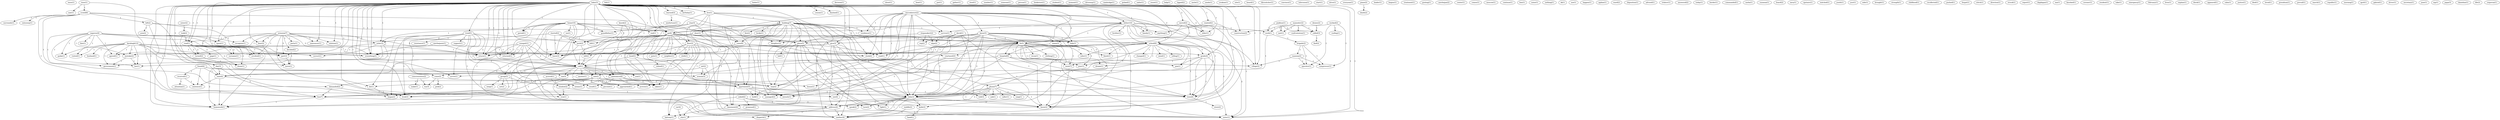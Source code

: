 digraph G {
  warn [ label="warn(1)" ];
  home [ label="home(10)" ];
  isn [ label="isn(1)" ];
  go [ label="go(8)" ];
  grandfather [ label="grandfather(1)" ];
  end [ label="end(1)" ];
  period [ label="period(1)" ];
  group [ label="group(3)" ];
  order [ label="order(3)" ];
  time [ label="time(4)" ];
  address [ label="address(4)" ];
  school [ label="school(9)" ];
  dispatch [ label="dispatch(1)" ];
  leave [ label="leave(3)" ];
  homework [ label="homework(1)" ];
  clock [ label="clock(4)" ];
  felt [ label="felt(1)" ];
  badar [ label="badar(1)" ];
  decision [ label="decision(1)" ];
  knock [ label="knock(2)" ];
  push [ label="push(2)" ];
  tell [ label="tell(2)" ];
  shout [ label="shout(1)" ];
  beat [ label="beat(1)" ];
  baku [ label="baku(8)" ];
  learned [ label="learned(3)" ];
  live [ label="live(1)" ];
  moved [ label="moved(2)" ];
  call [ label="call(4)" ];
  read [ label="read(3)" ];
  wanted [ label="wanted(2)" ];
  father [ label="father(10)" ];
  give [ label="give(3)" ];
  birthday [ label="birthday(1)" ];
  part [ label="part(3)" ];
  tried [ label="tried(5)" ];
  come [ label="come(2)" ];
  solution [ label="solution(1)" ];
  day [ label="day(3)" ];
  elder [ label="elder(1)" ];
  arrive [ label="arrive(1)" ];
  read [ label="read(1)" ];
  announcer [ label="announcer(1)" ];
  cousin [ label="cousin(1)" ];
  ambulance [ label="ambulance(6)" ];
  hear [ label="hear(2)" ];
  th [ label="th(5)" ];
  hospital [ label="hospital(9)" ];
  finished [ label="finished(1)" ];
  bus [ label="bus(7)" ];
  construction [ label="construction(2)" ];
  grade [ label="grade(4)" ];
  family [ label="family(1)" ];
  spent [ label="spent(1)" ];
  came [ label="came(6)" ];
  town [ label="town(6)" ];
  enter [ label="enter(1)" ];
  revolted [ label="revolted(1)" ];
  everything [ label="everything(3)" ];
  lived [ label="lived(3)" ];
  village [ label="village(2)" ];
  returned [ label="returned(1)" ];
  mother [ label="mother(4)" ];
  return [ label="return(1)" ];
  call [ label="call(1)" ];
  put [ label="put(1)" ];
  gather [ label="gather(1)" ];
  microdistrict [ label="microdistrict(2)" ];
  knew [ label="knew(5)" ];
  hide [ label="hide(1)" ];
  residence [ label="residence(1)" ];
  place [ label="place(5)" ];
  survive [ label="survive(1)" ];
  way [ label="way(2)" ];
  didn [ label="didn(3)" ];
  road [ label="road(1)" ];
  know [ label="know(2)" ];
  didn [ label="didn(3)" ];
  hold [ label="hold(1)" ];
  miracle [ label="miracle(1)" ];
  managed [ label="managed(2)" ];
  steel [ label="steel(1)" ];
  number [ label="number(1)" ];
  daughter [ label="daughter(2)" ];
  misfortune [ label="misfortune(1)" ];
  rises [ label="rises(1)" ];
  crowd [ label="crowd(8)" ];
  saw [ label="saw(1)" ];
  building [ label="building(7)" ];
  floor [ label="floor(2)" ];
  basement [ label="basement(4)" ];
  balcony [ label="balcony(1)" ];
  someone [ label="someone(1)" ];
  name [ label="name(3)" ];
  phone [ label="phone(7)" ];
  knife [ label="knife(3)" ];
  person [ label="person(1)" ];
  bookstore [ label="bookstore(1)" ];
  student [ label="student(1)" ];
  moment [ label="moment(1)" ];
  driveway [ label="driveway(1)" ];
  cambridge [ label="cambridge(1)" ];
  picked [ label="picked(1)" ];
  sailor [ label="sailor(1)" ];
  entryway [ label="entryway(1)" ];
  left [ label="left(2)" ];
  ran [ label="ran(3)" ];
  surrounds [ label="surrounds(1)" ];
  demanded [ label="demanded(2)" ];
  resist [ label="resist(1)" ];
  found [ label="found(4)" ];
  received [ label="received(1)" ];
  sentence [ label="sentence(1)" ];
  woman [ label="woman(3)" ];
  courtyard [ label="courtyard(3)" ];
  help [ label="help(1)" ];
  car [ label="car(4)" ];
  city [ label="city(1)" ];
  tipped [ label="tipped(2)" ];
  work [ label="work(1)" ];
  brigade [ label="brigade(2)" ];
  one [ label="one(2)" ];
  uncle [ label="uncle(1)" ];
  sends [ label="sends(1)" ];
  sister [ label="sister(2)" ];
  took [ label="took(2)" ];
  avakian [ label="avakian(1)" ];
  arm [ label="arm(2)" ];
  site [ label="site(1)" ];
  heard [ label="heard(1)" ];
  son [ label="son(1)" ];
  answer [ label="answer(1)" ];
  apartment [ label="apartment(5)" ];
  arrives [ label="arrives(1)" ];
  takes [ label="takes(1)" ];
  page [ label="page(1)" ];
  turned [ label="turned(2)" ];
  surname [ label="surname(1)" ];
  doom [ label="doom(1)" ];
  mamma [ label="mamma(2)" ];
  compressor [ label="compressor(1)" ];
  operator [ label="operator(1)" ];
  khrushchev [ label="khrushchev(1)" ];
  anything [ label="anything(1)" ];
  brother [ label="brother(1)" ];
  told [ label="told(3)" ];
  work [ label="work(1)" ];
  broke [ label="broke(1)" ];
  fire [ label="fire(2)" ];
  door [ label="door(3)" ];
  convince [ label="convince(1)" ];
  television [ label="television(1)" ];
  fell [ label="fell(1)" ];
  head [ label="head(3)" ];
  cloth [ label="cloth(1)" ];
  puts [ label="puts(1)" ];
  neighbor [ label="neighbor(1)" ];
  stay [ label="stay(3)" ];
  sat [ label="sat(2)" ];
  start [ label="start(1)" ];
  drive [ label="drive(1)" ];
  everyone [ label="everyone(1)" ];
  david [ label="david(1)" ];
  org [ label="org(2)" ];
  sdpa [ label="sdpa(2)" ];
  started [ label="started(2)" ];
  piano [ label="piano(2)" ];
  death [ label="death(2)" ];
  armenia [ label="armenia(7)" ];
  recognize [ label="recognize(1)" ];
  decided [ label="decided(2)" ];
  party [ label="party(1)" ];
  move [ label="move(1)" ];
  agreed [ label="agreed(1)" ];
  nagorno [ label="nagorno(4)" ];
  fate [ label="fate(1)" ];
  correct [ label="correct(1)" ];
  mistake [ label="mistake(2)" ];
  visited [ label="visited(1)" ];
  spoke [ label="spoke(1)" ];
  lies [ label="lies(1)" ];
  government [ label="government(1)" ];
  leader [ label="leader(1)" ];
  stepanakert [ label="stepanakert(2)" ];
  begins [ label="begins(1)" ];
  treatment [ label="treatment(1)" ];
  grating [ label="grating(1)" ];
  azerbaijan [ label="azerbaijan(2)" ];
  arrived [ label="arrived(1)" ];
  result [ label="result(1)" ];
  seems [ label="seems(1)" ];
  consciousness [ label="consciousness(2)" ];
  make [ label="make(1)" ];
  try [ label="try(3)" ];
  center [ label="center(1)" ];
  comes [ label="comes(1)" ];
  began [ label="began(2)" ];
  moscow [ label="moscow(1)" ];
  led [ label="led(1)" ];
  light [ label="light(1)" ];
  turn [ label="turn(2)" ];
  continue [ label="continue(1)" ];
  box [ label="box(1)" ];
  noise [ label="noise(1)" ];
  nothing [ label="nothing(1)" ];
  ok [ label="ok(1)" ];
  use [ label="use(1)" ];
  happen [ label="happen(1)" ];
  went [ label="went(7)" ];
  year [ label="year(1)" ];
  agdam [ label="agdam(1)" ];
  resistance [ label="resistance(1)" ];
  support [ label="support(1)" ];
  hit [ label="hit(1)" ];
  window [ label="window(2)" ];
  iron [ label="iron(1)" ];
  ward [ label="ward(2)" ];
  pick [ label="pick(2)" ];
  house [ label="house(1)" ];
  deposition [ label="deposition(1)" ];
  asked [ label="asked(2)" ];
  promised [ label="promised(1)" ];
  speak [ label="speak(2)" ];
  advised [ label="advised(1)" ];
  trdatov [ label="trdatov(1)" ];
  answered [ label="answered(2)" ];
  today [ label="today(1)" ];
  border [ label="border(1)" ];
  commanded [ label="commanded(1)" ];
  mamedov [ label="mamedov(2)" ];
  confrontation [ label="confrontation(1)" ];
  met [ label="met(1)" ];
  called [ label="called(3)" ];
  rang [ label="rang(1)" ];
  ask [ label="ask(1)" ];
  caller [ label="caller(1)" ];
  attention [ label="attention(1)" ];
  sasha [ label="sasha(1)" ];
  suzanna [ label="suzanna(1)" ];
  worked [ label="worked(2)" ];
  roofing [ label="roofing(1)" ];
  approached [ label="approached(1)" ];
  percent [ label="percent(1)" ];
  wing [ label="wing(1)" ];
  set [ label="set(2)" ];
  board [ label="board(2)" ];
  navy [ label="navy(1)" ];
  upstairs [ label="upstairs(1)" ];
  watched [ label="watched(1)" ];
  youth [ label="youth(1)" ];
  yuri [ label="yuri(1)" ];
  side [ label="side(1)" ];
  brought [ label="brought(1)" ];
  strength [ label="strength(1)" ];
  childhood [ label="childhood(1)" ];
  recon [ label="recon(1)" ];
  sider [ label="sider(1)" ];
  finish [ label="finish(1)" ];
  dream [ label="dream(1)" ];
  join [ label="join(1)" ];
  clothing [ label="clothing(1)" ];
  recollected [ label="recollected(1)" ];
  pushed [ label="pushed(1)" ];
  forgot [ label="forgot(1)" ];
  stitch [ label="stitch(1)" ];
  direction [ label="direction(1)" ];
  struck [ label="struck(1)" ];
  report [ label="report(1)" ];
  dagdagan [ label="dagdagan(1)" ];
  ma [ label="ma(1)" ];
  knocked [ label="knocked(1)" ];
  coroner [ label="coroner(1)" ];
  resident [ label="resident(1)" ];
  changed [ label="changed(1)" ];
  mind [ label="mind(1)" ];
  telling [ label="telling(1)" ];
  take [ label="take(1)" ];
  emergency [ label="emergency(1)" ];
  hand [ label="hand(1)" ];
  denies [ label="denies(2)" ];
  jeykhun [ label="jeykhun(1)" ];
  february [ label="february(1)" ];
  lives [ label="lives(1)" ];
  explain [ label="explain(1)" ];
  block [ label="block(1)" ];
  azerbaijanis [ label="azerbaijanis(1)" ];
  karabagh [ label="karabagh(12)" ];
  husband [ label="husband(1)" ];
  story [ label="story(2)" ];
  baku [ label="baku(3)" ];
  appeared [ label="appeared(1)" ];
  calm [ label="calm(1)" ];
  rebind [ label="rebind(1)" ];
  justice [ label="justice(1)" ];
  bled [ label="bled(1)" ];
  loved [ label="loved(1)" ];
  find [ label="find(2)" ];
  sumgait [ label="sumgait(8)" ];
  see [ label="see(4)" ];
  presidium [ label="presidium(1)" ];
  prevail [ label="prevail(1)" ];
  march [ label="march(1)" ];
  republic [ label="republic(1)" ];
  morning [ label="morning(1)" ];
  april [ label="april(1)" ];
  middle [ label="middle(2)" ];
  gabriel [ label="gabriel(1)" ];
  driver [ label="driver(1)" ];
  sumgait [ label="sumgait(1)" ];
  secretary [ label="secretary(1)" ];
  june [ label="june(1)" ];
  mp [ label="mp(1)" ];
  papa [ label="papa(3)" ];
  danielian [ label="danielian(1)" ];
  life [ label="life(2)" ];
  osipovna [ label="osipovna(1)" ];
  home -> isn [ label="1" ];
  home -> go [ label="1" ];
  home -> grandfather [ label="1" ];
  home -> end [ label="1" ];
  home -> period [ label="1" ];
  home -> group [ label="1" ];
  home -> order [ label="1" ];
  home -> time [ label="1" ];
  home -> address [ label="1" ];
  home -> school [ label="1" ];
  home -> dispatch [ label="1" ];
  home -> leave [ label="1" ];
  home -> homework [ label="1" ];
  home -> clock [ label="1" ];
  knock -> go [ label="1" ];
  knock -> push [ label="1" ];
  knock -> tell [ label="1" ];
  baku -> learned [ label="1" ];
  baku -> live [ label="1" ];
  baku -> moved [ label="2" ];
  baku -> call [ label="1" ];
  baku -> read [ label="1" ];
  baku -> wanted [ label="1" ];
  baku -> father [ label="1" ];
  baku -> go [ label="2" ];
  baku -> give [ label="1" ];
  baku -> birthday [ label="1" ];
  baku -> part [ label="1" ];
  baku -> period [ label="1" ];
  baku -> tried [ label="1" ];
  baku -> come [ label="1" ];
  baku -> solution [ label="1" ];
  baku -> day [ label="1" ];
  baku -> elder [ label="1" ];
  baku -> arrive [ label="1" ];
  baku -> read [ label="1" ];
  baku -> order [ label="1" ];
  baku -> announcer [ label="1" ];
  baku -> cousin [ label="1" ];
  baku -> time [ label="1" ];
  baku -> ambulance [ label="1" ];
  baku -> hear [ label="1" ];
  baku -> th [ label="2" ];
  baku -> hospital [ label="2" ];
  baku -> finished [ label="1" ];
  baku -> bus [ label="2" ];
  baku -> construction [ label="1" ];
  baku -> school [ label="2" ];
  baku -> grade [ label="1" ];
  baku -> family [ label="1" ];
  baku -> spent [ label="1" ];
  baku -> came [ label="1" ];
  baku -> town [ label="1" ];
  baku -> enter [ label="1" ];
  baku -> revolted [ label="1" ];
  baku -> everything [ label="1" ];
  baku -> lived [ label="1" ];
  baku -> leave [ label="1" ];
  baku -> homework [ label="1" ];
  baku -> village [ label="1" ];
  baku -> returned [ label="1" ];
  baku -> clock [ label="2" ];
  baku -> mother [ label="1" ];
  baku -> return [ label="1" ];
  baku -> call [ label="1" ];
  microdistrict -> knew [ label="1" ];
  microdistrict -> father [ label="1" ];
  microdistrict -> hide [ label="1" ];
  microdistrict -> go [ label="1" ];
  microdistrict -> residence [ label="1" ];
  microdistrict -> place [ label="1" ];
  microdistrict -> survive [ label="1" ];
  microdistrict -> way [ label="1" ];
  microdistrict -> time [ label="1" ];
  microdistrict -> didn [ label="1" ];
  microdistrict -> th [ label="2" ];
  microdistrict -> road [ label="1" ];
  microdistrict -> know [ label="1" ];
  microdistrict -> didn [ label="1" ];
  microdistrict -> town [ label="1" ];
  microdistrict -> hold [ label="1" ];
  microdistrict -> miracle [ label="1" ];
  microdistrict -> managed [ label="1" ];
  learned -> daughter [ label="1" ];
  learned -> misfortune [ label="1" ];
  rises -> crowd [ label="1" ];
  rises -> bus [ label="1" ];
  rises -> saw [ label="1" ];
  live -> building [ label="1" ];
  live -> floor [ label="1" ];
  live -> basement [ label="1" ];
  live -> balcony [ label="1" ];
  live -> enter [ label="1" ];
  live -> everything [ label="1" ];
  live -> leave [ label="1" ];
  knew -> hide [ label="1" ];
  knew -> give [ label="1" ];
  knew -> place [ label="1" ];
  knew -> name [ label="1" ];
  knew -> phone [ label="1" ];
  knew -> way [ label="1" ];
  knew -> didn [ label="2" ];
  knew -> th [ label="1" ];
  knew -> address [ label="1" ];
  knew -> road [ label="1" ];
  knew -> knife [ label="1" ];
  knew -> know [ label="1" ];
  knew -> didn [ label="2" ];
  crowd -> entryway [ label="1" ];
  crowd -> left [ label="1" ];
  crowd -> go [ label="1" ];
  crowd -> ran [ label="1" ];
  crowd -> surrounds [ label="1" ];
  crowd -> demanded [ label="1" ];
  crowd -> bus [ label="1" ];
  found -> received [ label="1" ];
  found -> time [ label="1" ];
  found -> ambulance [ label="1" ];
  found -> sentence [ label="1" ];
  found -> woman [ label="1" ];
  moved -> go [ label="1" ];
  moved -> elder [ label="1" ];
  moved -> construction [ label="1" ];
  moved -> school [ label="1" ];
  moved -> town [ label="1" ];
  moved -> courtyard [ label="1" ];
  car -> city [ label="1" ];
  work -> brigade [ label="1" ];
  work -> one [ label="1" ];
  sister -> took [ label="1" ];
  left -> go [ label="1" ];
  left -> arm [ label="1" ];
  left -> town [ label="1" ];
  left -> everything [ label="1" ];
  call -> ran [ label="1" ];
  call -> son [ label="1" ];
  call -> answer [ label="1" ];
  call -> come [ label="1" ];
  call -> arrive [ label="1" ];
  call -> one [ label="1" ];
  call -> ambulance [ label="3" ];
  call -> apartment [ label="1" ];
  call -> arrives [ label="1" ];
  call -> lived [ label="1" ];
  call -> takes [ label="1" ];
  read -> part [ label="1" ];
  read -> page [ label="2" ];
  read -> turned [ label="2" ];
  read -> surname [ label="2" ];
  read -> doom [ label="2" ];
  brigade -> mamma [ label="1" ];
  brigade -> compressor [ label="1" ];
  brigade -> operator [ label="1" ];
  wanted -> enter [ label="1" ];
  wanted -> anything [ label="1" ];
  father -> go [ label="1" ];
  father -> name [ label="1" ];
  father -> brother [ label="1" ];
  father -> elder [ label="1" ];
  father -> survive [ label="1" ];
  father -> told [ label="1" ];
  father -> school [ label="1" ];
  father -> family [ label="1" ];
  father -> anything [ label="1" ];
  father -> work [ label="1" ];
  father -> village [ label="1" ];
  father -> miracle [ label="1" ];
  father -> mother [ label="1" ];
  building -> hide [ label="1" ];
  building -> broke [ label="1" ];
  building -> residence [ label="1" ];
  building -> place [ label="1" ];
  building -> fire [ label="1" ];
  building -> survive [ label="1" ];
  building -> way [ label="1" ];
  building -> time [ label="1" ];
  building -> didn [ label="1" ];
  building -> th [ label="2" ];
  building -> road [ label="1" ];
  building -> door [ label="1" ];
  building -> woman [ label="1" ];
  building -> know [ label="1" ];
  building -> apartment [ label="1" ];
  building -> came [ label="1" ];
  building -> didn [ label="1" ];
  building -> town [ label="1" ];
  building -> daughter [ label="1" ];
  building -> hold [ label="1" ];
  building -> miracle [ label="1" ];
  building -> managed [ label="1" ];
  go -> son [ label="1" ];
  go -> place [ label="1" ];
  go -> one [ label="1" ];
  go -> fell [ label="1" ];
  go -> way [ label="1" ];
  go -> ambulance [ label="1" ];
  go -> th [ label="1" ];
  go -> floor [ label="1" ];
  go -> road [ label="1" ];
  go -> school [ label="1" ];
  go -> apartment [ label="1" ];
  go -> head [ label="1" ];
  go -> cloth [ label="1" ];
  go -> takes [ label="1" ];
  go -> puts [ label="1" ];
  go -> neighbor [ label="1" ];
  go -> call [ label="1" ];
  stay -> grandfather [ label="1" ];
  stay -> end [ label="1" ];
  stay -> place [ label="1" ];
  stay -> basement [ label="1" ];
  sat -> ran [ label="1" ];
  sat -> woman [ label="1" ];
  sat -> basement [ label="1" ];
  david -> didn [ label="1" ];
  david -> th [ label="1" ];
  david -> know [ label="1" ];
  david -> didn [ label="1" ];
  david -> town [ label="1" ];
  david -> org [ label="1" ];
  david -> sdpa [ label="1" ];
  started -> fell [ label="1" ];
  started -> order [ label="1" ];
  started -> push [ label="1" ];
  started -> leave [ label="1" ];
  piano -> death [ label="1" ];
  armenia -> give [ label="2" ];
  armenia -> part [ label="3" ];
  armenia -> solution [ label="2" ];
  armenia -> read [ label="1" ];
  armenia -> announcer [ label="1" ];
  armenia -> hear [ label="1" ];
  armenia -> recognize [ label="1" ];
  armenia -> decided [ label="1" ];
  armenia -> revolted [ label="1" ];
  armenia -> everything [ label="2" ];
  armenia -> party [ label="1" ];
  armenia -> move [ label="1" ];
  armenia -> return [ label="2" ];
  armenia -> agreed [ label="1" ];
  nagorno -> part [ label="1" ];
  nagorno -> fate [ label="1" ];
  nagorno -> order [ label="1" ];
  nagorno -> recognize [ label="1" ];
  nagorno -> correct [ label="1" ];
  nagorno -> spent [ label="1" ];
  nagorno -> mistake [ label="1" ];
  nagorno -> visited [ label="1" ];
  nagorno -> spoke [ label="1" ];
  nagorno -> lies [ label="1" ];
  nagorno -> government [ label="1" ];
  nagorno -> agreed [ label="1" ];
  mamma -> compressor [ label="1" ];
  mamma -> operator [ label="1" ];
  mamma -> village [ label="1" ];
  give -> phone [ label="1" ];
  give -> told [ label="1" ];
  give -> address [ label="1" ];
  give -> knife [ label="1" ];
  give -> everything [ label="1" ];
  give -> mother [ label="1" ];
  give -> return [ label="1" ];
  stepanakert -> org [ label="1" ];
  stepanakert -> daughter [ label="1" ];
  stepanakert -> sdpa [ label="1" ];
  arrived -> result [ label="1" ];
  arrived -> seems [ label="1" ];
  consciousness -> make [ label="1" ];
  consciousness -> try [ label="1" ];
  took -> read [ label="1" ];
  took -> began [ label="1" ];
  part -> move [ label="1" ];
  place -> way [ label="1" ];
  place -> led [ label="1" ];
  place -> didn [ label="1" ];
  place -> road [ label="1" ];
  place -> light [ label="1" ];
  place -> turn [ label="1" ];
  place -> basement [ label="1" ];
  place -> didn [ label="1" ];
  name -> hospital [ label="1" ];
  name -> went [ label="1" ];
  name -> year [ label="1" ];
  tried -> come [ label="1" ];
  tried -> arrive [ label="1" ];
  tried -> one [ label="1" ];
  tried -> resistance [ label="1" ];
  tried -> support [ label="1" ];
  tried -> hit [ label="1" ];
  tried -> push [ label="1" ];
  tried -> lived [ label="1" ];
  tried -> window [ label="1" ];
  tried -> iron [ label="1" ];
  tried -> began [ label="1" ];
  tried -> call [ label="2" ];
  come -> pick [ label="1" ];
  come -> house [ label="1" ];
  come -> try [ label="1" ];
  asked -> promised [ label="1" ];
  asked -> address [ label="1" ];
  asked -> speak [ label="1" ];
  asked -> city [ label="1" ];
  day -> time [ label="2" ];
  day -> bus [ label="2" ];
  day -> homework [ label="2" ];
  mamedov -> confrontation [ label="1" ];
  mamedov -> met [ label="1" ];
  mamedov -> called [ label="1" ];
  mamedov -> work [ label="1" ];
  phone -> rang [ label="1" ];
  phone -> told [ label="1" ];
  phone -> didn [ label="1" ];
  phone -> address [ label="1" ];
  phone -> ask [ label="1" ];
  phone -> know [ label="1" ];
  phone -> didn [ label="1" ];
  phone -> speak [ label="2" ];
  phone -> caller [ label="1" ];
  received -> attention [ label="1" ];
  received -> sentence [ label="1" ];
  read -> turned [ label="2" ];
  read -> surname [ label="2" ];
  read -> doom [ label="2" ];
  worked -> construction [ label="1" ];
  worked -> compressor [ label="1" ];
  worked -> operator [ label="1" ];
  worked -> roofing [ label="1" ];
  one -> way [ label="2" ];
  one -> demanded [ label="1" ];
  one -> approached [ label="1" ];
  one -> hit [ label="1" ];
  one -> apartment [ label="1" ];
  one -> percent [ label="1" ];
  one -> lived [ label="1" ];
  one -> takes [ label="1" ];
  one -> window [ label="1" ];
  one -> iron [ label="1" ];
  one -> began [ label="1" ];
  group -> way [ label="1" ];
  group -> wing [ label="1" ];
  group -> bus [ label="1" ];
  group -> set [ label="1" ];
  order -> correct [ label="1" ];
  order -> mistake [ label="1" ];
  order -> leave [ label="1" ];
  order -> lies [ label="1" ];
  order -> government [ label="1" ];
  time -> sentence [ label="1" ];
  time -> homework [ label="1" ];
  time -> miracle [ label="1" ];
  ambulance -> result [ label="1" ];
  ambulance -> apartment [ label="1" ];
  ambulance -> arrives [ label="1" ];
  ambulance -> seems [ label="1" ];
  ambulance -> takes [ label="1" ];
  didn -> address [ label="2" ];
  didn -> knife [ label="1" ];
  didn -> know [ label="2" ];
  didn -> light [ label="1" ];
  didn -> turn [ label="2" ];
  didn -> basement [ label="1" ];
  didn -> mother [ label="1" ];
  hear -> hit [ label="1" ];
  th -> recon [ label="1" ];
  th -> bus [ label="1" ];
  th -> house [ label="1" ];
  th -> road [ label="1" ];
  th -> sider [ label="1" ];
  th -> grade [ label="3" ];
  th -> know [ label="1" ];
  th -> didn [ label="1" ];
  th -> finish [ label="1" ];
  th -> town [ label="1" ];
  th -> enter [ label="1" ];
  th -> dream [ label="1" ];
  th -> homework [ label="1" ];
  th -> join [ label="1" ];
  th -> clothing [ label="1" ];
  turned -> doom [ label="1" ];
  address -> dispatch [ label="1" ];
  address -> city [ label="1" ];
  address -> mother [ label="1" ];
  hospital -> know [ label="1" ];
  hospital -> arrives [ label="1" ];
  hospital -> went [ label="1" ];
  hospital -> year [ label="1" ];
  hospital -> call [ label="1" ];
  demanded -> bus [ label="1" ];
  demanded -> lived [ label="1" ];
  bus -> homework [ label="1" ];
  bus -> mother [ label="1" ];
  floor -> apartment [ label="1" ];
  floor -> basement [ label="1" ];
  floor -> balcony [ label="1" ];
  floor -> enter [ label="1" ];
  floor -> head [ label="1" ];
  floor -> cloth [ label="1" ];
  floor -> takes [ label="1" ];
  floor -> puts [ label="1" ];
  floor -> neighbor [ label="1" ];
  floor -> call [ label="1" ];
  decided -> move [ label="1" ];
  door -> apartment [ label="1" ];
  door -> came [ label="1" ];
  door -> push [ label="1" ];
  door -> tell [ label="1" ];
  school -> sider [ label="1" ];
  school -> grade [ label="3" ];
  school -> changed [ label="1" ];
  school -> know [ label="1" ];
  school -> didn [ label="1" ];
  school -> finish [ label="1" ];
  school -> town [ label="1" ];
  school -> enter [ label="2" ];
  school -> mistake [ label="1" ];
  school -> leave [ label="1" ];
  school -> join [ label="1" ];
  school -> went [ label="1" ];
  school -> year [ label="1" ];
  school -> mind [ label="1" ];
  school -> clock [ label="1" ];
  school -> telling [ label="1" ];
  grade -> know [ label="1" ];
  grade -> didn [ label="1" ];
  grade -> town [ label="1" ];
  grade -> enter [ label="1" ];
  grade -> dream [ label="1" ];
  grade -> join [ label="1" ];
  hit -> began [ label="1" ];
  spent -> homework [ label="1" ];
  knife -> hand [ label="1" ];
  denies -> called [ label="1" ];
  jeykhun -> met [ label="1" ];
  jeykhun -> called [ label="1" ];
  jeykhun -> work [ label="1" ];
  apartment -> didn [ label="1" ];
  apartment -> town [ label="1" ];
  apartment -> hold [ label="1" ];
  apartment -> miracle [ label="1" ];
  apartment -> managed [ label="1" ];
  came -> leave [ label="1" ];
  came -> courtyard [ label="1" ];
  came -> clock [ label="1" ];
  basement -> balcony [ label="1" ];
  basement -> enter [ label="1" ];
  azerbaijanis -> everything [ label="1" ];
  azerbaijanis -> return [ label="1" ];
  didn -> mother [ label="1" ];
  karabagh -> revolted [ label="1" ];
  karabagh -> everything [ label="1" ];
  karabagh -> mistake [ label="1" ];
  karabagh -> leave [ label="1" ];
  karabagh -> village [ label="1" ];
  karabagh -> husband [ label="1" ];
  karabagh -> visited [ label="1" ];
  karabagh -> spoke [ label="1" ];
  karabagh -> lies [ label="1" ];
  karabagh -> move [ label="1" ];
  karabagh -> government [ label="1" ];
  karabagh -> return [ label="1" ];
  karabagh -> agreed [ label="1" ];
  town -> story [ label="1" ];
  baku -> enter [ label="1" ];
  baku -> revolted [ label="1" ];
  baku -> everything [ label="1" ];
  baku -> lived [ label="1" ];
  baku -> leave [ label="1" ];
  baku -> homework [ label="1" ];
  baku -> village [ label="1" ];
  baku -> returned [ label="1" ];
  baku -> clock [ label="2" ];
  baku -> mother [ label="1" ];
  baku -> return [ label="1" ];
  baku -> call [ label="1" ];
  push -> tell [ label="1" ];
  push -> began [ label="1" ];
  head -> takes [ label="1" ];
  head -> rebind [ label="1" ];
  head -> call [ label="1" ];
  mistake -> lies [ label="1" ];
  mistake -> government [ label="1" ];
  tell -> call [ label="1" ];
  called -> find [ label="1" ];
  sumgait -> returned [ label="1" ];
  sumgait -> mother [ label="1" ];
  sumgait -> return [ label="1" ];
  sumgait -> call [ label="2" ];
  courtyard -> see [ label="1" ];
  window -> iron [ label="1" ];
  window -> see [ label="1" ];
  middle -> mother [ label="1" ];
  went -> mother [ label="1" ];
  sumgait -> returned [ label="1" ];
  sumgait -> mother [ label="1" ];
  sumgait -> return [ label="1" ];
  sumgait -> call [ label="2" ];
}
